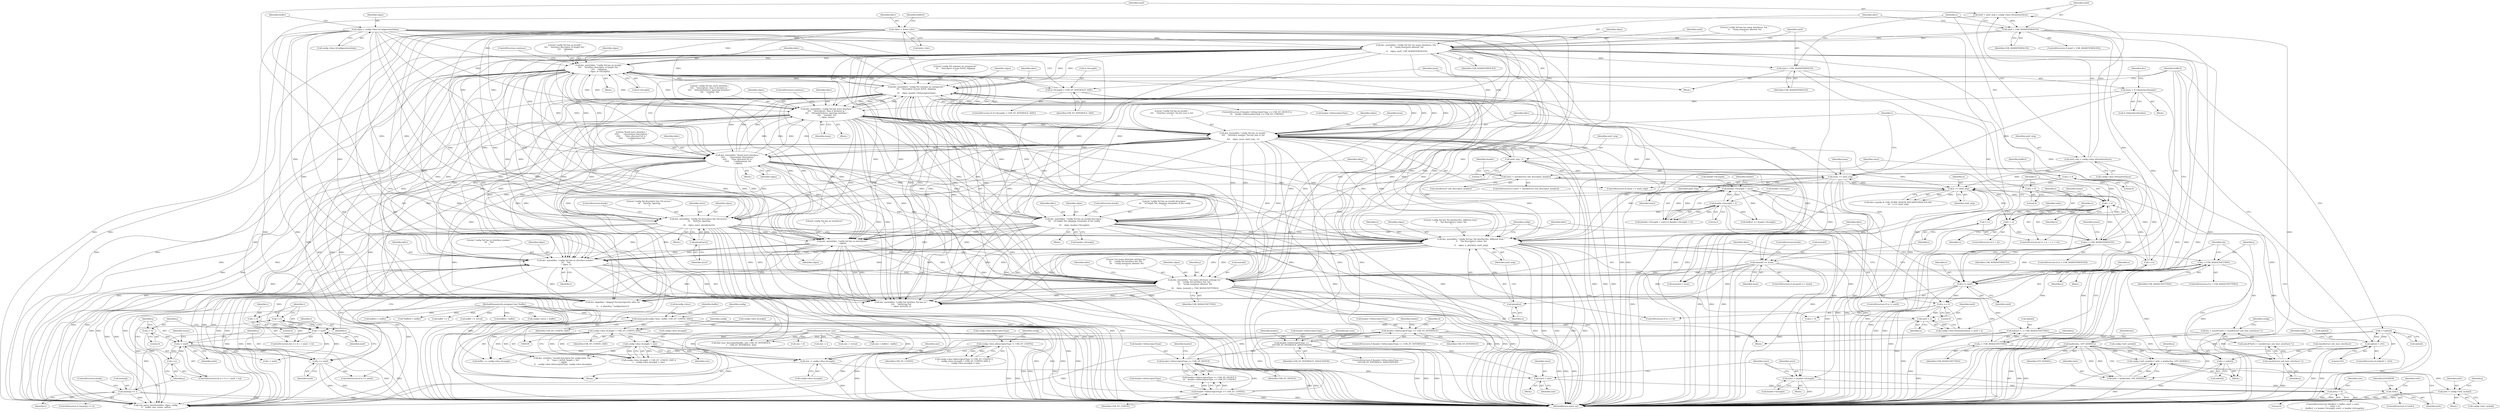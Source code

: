 digraph "0_linux_bd7a3fe770ebd8391d1c7d072ff88e9e76d063eb@API" {
"1000584" [label="(Call,len = sizeof(*intfc) + sizeof(struct usb_host_interface) * j)"];
"1000590" [label="(Call,sizeof(struct usb_host_interface) * j)"];
"1000564" [label="(Call,j > USB_MAXALTSETTING)"];
"1000558" [label="(Call,j = nalts[i])"];
"1000395" [label="(Call,++nalts[i])"];
"1000390" [label="(Call,nalts[i] < 255)"];
"1000577" [label="(Call,nalts[i] = j = USB_MAXALTSETTING)"];
"1000581" [label="(Call,j = USB_MAXALTSETTING)"];
"1000568" [label="(Call,dev_warn(ddev, \"too many alternate settings for \"\n\t\t\t    \"config %d interface %d: %d, \"\n\t\t\t    \"using maximum allowed: %d\n\",\n\t\t\t    cfgno, inums[i], j, USB_MAXALTSETTING))"];
"1000325" [label="(Call,dev_warn(ddev, \"config %d has an invalid \"\n\t\t\t\t    \"interface descriptor of length %d, \"\n\t\t\t\t    \"skipping\n\", cfgno, d->bLength))"];
"1000460" [label="(Call,dev_warn(ddev, \"config %d contains an unexpected \"\n\t\t\t    \"descriptor of type 0x%X, skipping\n\",\n\t\t\t    cfgno, header->bDescriptorType))"];
"1000349" [label="(Call,dev_warn(ddev, \"config %d has more interface \"\n\t\t\t\t    \"descriptors, than it declares in \"\n\t\t\t\t    \"bNumInterfaces, ignoring interface \"\n\t\t\t\t    \"number: %d\n\", cfgno, inum))"];
"1000359" [label="(Call,dev_warn(ddev, \"config %d has an invalid \"\n\t\t\t\t    \"interface number: %d but max is %d\n\",\n\t\t\t\t    cfgno, inum, nintf_orig - 1))"];
"1000229" [label="(Call,dev_warn(ddev, \"config %d has too many interfaces: %d, \"\n\t\t    \"using maximum allowed: %d\n\",\n\t\t    cfgno, nintf, USB_MAXINTERFACES))"];
"1000117" [label="(Call,*ddev = &dev->dev)"];
"1000194" [label="(Call,cfgno = config->desc.bConfigurationValue)"];
"1000225" [label="(Call,nintf > USB_MAXINTERFACES)"];
"1000215" [label="(Call,nintf = nintf_orig = config->desc.bNumInterfaces)"];
"1000217" [label="(Call,nintf_orig = config->desc.bNumInterfaces)"];
"1000430" [label="(Call,dev_warn(ddev, \"found more Interface \"\n \t\t\t\t\t       \"Association Descriptors \"\n \t\t\t\t\t       \"than allocated for in \"\n \t\t\t\t\t       \"configuration %d\n\", cfgno))"];
"1000356" [label="(Call,inum >= nintf_orig)"];
"1000333" [label="(Call,inum = d->bInterfaceNumber)"];
"1000364" [label="(Call,nintf_orig - 1)"];
"1000345" [label="(Call,n >= nintf_orig)"];
"1000238" [label="(Call,n = 0)"];
"1000401" [label="(Call,n < USB_MAXINTERFACES)"];
"1000385" [label="(Call,i < n)"];
"1000371" [label="(Call,i < n)"];
"1000368" [label="(Call,i = 0)"];
"1000374" [label="(Call,++i)"];
"1000415" [label="(Call,++n)"];
"1000450" [label="(Call,header->bDescriptorType == USB_DT_DEVICE)"];
"1000419" [label="(Call,header->bDescriptorType ==\n \t\t\t\tUSB_DT_INTERFACE_ASSOCIATION)"];
"1000305" [label="(Call,header->bDescriptorType == USB_DT_INTERFACE)"];
"1000455" [label="(Call,header->bDescriptorType == USB_DT_CONFIG)"];
"1000154" [label="(Call,config->desc.bDescriptorType != USB_DT_CONFIG)"];
"1000319" [label="(Call,d->bLength < USB_DT_INTERFACE_SIZE)"];
"1000499" [label="(Call,dev_warn(ddev, \"config %d has no interfaces?\n\", cfgno))"];
"1000296" [label="(Call,dev_warn(ddev, \"config %d has an invalid descriptor \"\n\t\t\t    \"of length %d, skipping remainder of the config\n\",\n\t\t\t    cfgno, header->bLength))"];
"1000285" [label="(Call,header->bLength > size2)"];
"1000290" [label="(Call,header->bLength < 2)"];
"1000265" [label="(Call,size2 < sizeof(struct usb_descriptor_header))"];
"1000249" [label="(Call,size2 > 0)"];
"1000258" [label="(Call,size2 -= header->bLength)"];
"1000246" [label="(Call,size2 = size)"];
"1000208" [label="(Call,size -= config->desc.bLength)"];
"1000169" [label="(Call,config->desc.bLength > size)"];
"1000162" [label="(Call,config->desc.bLength < USB_DT_CONFIG_SIZE)"];
"1000145" [label="(Call,memcpy(&config->desc, buffer, USB_DT_CONFIG_SIZE))"];
"1000113" [label="(MethodParameterIn,unsigned char *buffer)"];
"1000114" [label="(MethodParameterIn,int size)"];
"1000270" [label="(Call,dev_warn(ddev, \"config %d descriptor has %d excess \"\n\t\t\t    \"byte%s, ignoring\n\",\n\t\t\t    cfgno, size2, plural(size2)))"];
"1000275" [label="(Call,plural(size2))"];
"1000543" [label="(Call,dev_warn(ddev, \"config %d has no interface number \"\n\t\t\t    \"%d\n\", cfgno, i))"];
"1000486" [label="(Call,dev_warn(ddev, \"config %d has %d interface%s, different from \"\n\t\t    \"the descriptor's value: %d\n\",\n\t\t    cfgno, n, plural(n), nintf_orig))"];
"1000491" [label="(Call,plural(n))"];
"1000483" [label="(Call,n != nintf)"];
"1000235" [label="(Call,nintf = USB_MAXINTERFACES)"];
"1000516" [label="(Call,i < nintf)"];
"1000519" [label="(Call,++i)"];
"1000533" [label="(Call,inums[j] == i)"];
"1000513" [label="(Call,i = 0)"];
"1000540" [label="(Call,j >= nintf)"];
"1000526" [label="(Call,j < nintf)"];
"1000523" [label="(Call,j = 0)"];
"1000529" [label="(Call,++j)"];
"1000509" [label="(Call,nintf = n)"];
"1000496" [label="(Call,n == 0)"];
"1000378" [label="(Call,inums[i] == inum)"];
"1000602" [label="(Call,kzalloc(len, GFP_KERNEL))"];
"1000594" [label="(Call,config->intf_cache[i] = intfc = kzalloc(len, GFP_KERNEL))"];
"1000689" [label="(Call,intfc = config->intf_cache[i])"];
"1000600" [label="(Call,intfc = kzalloc(len, GFP_KERNEL))"];
"1000606" [label="(Call,!intfc)"];
"1000432" [label="(Literal,\"found more Interface \"\n \t\t\t\t\t       \"Association Descriptors \"\n \t\t\t\t\t       \"than allocated for in \"\n \t\t\t\t\t       \"configuration %d\n\")"];
"1000351" [label="(Literal,\"config %d has more interface \"\n\t\t\t\t    \"descriptors, than it declares in \"\n\t\t\t\t    \"bNumInterfaces, ignoring interface \"\n\t\t\t\t    \"number: %d\n\")"];
"1000227" [label="(Identifier,USB_MAXINTERFACES)"];
"1000610" [label="(Identifier,ENOMEM)"];
"1000419" [label="(Call,header->bDescriptorType ==\n \t\t\t\tUSB_DT_INTERFACE_ASSOCIATION)"];
"1000433" [label="(Identifier,cfgno)"];
"1000490" [label="(Identifier,n)"];
"1000605" [label="(ControlStructure,if (!intfc))"];
"1000649" [label="(Call,size -= i)"];
"1000365" [label="(Identifier,nintf_orig)"];
"1000269" [label="(Block,)"];
"1000160" [label="(Identifier,USB_DT_CONFIG)"];
"1000162" [label="(Call,config->desc.bLength < USB_DT_CONFIG_SIZE)"];
"1000577" [label="(Call,nalts[i] = j = USB_MAXALTSETTING)"];
"1000202" [label="(Identifier,buffer)"];
"1000491" [label="(Call,plural(n))"];
"1000324" [label="(Block,)"];
"1000387" [label="(Identifier,n)"];
"1000401" [label="(Call,n < USB_MAXINTERFACES)"];
"1000295" [label="(Block,)"];
"1000277" [label="(ControlStructure,break;)"];
"1000689" [label="(Call,intfc = config->intf_cache[i])"];
"1000327" [label="(Literal,\"config %d has an invalid \"\n\t\t\t\t    \"interface descriptor of length %d, \"\n\t\t\t\t    \"skipping\n\")"];
"1000400" [label="(ControlStructure,if (n < USB_MAXINTERFACES))"];
"1000165" [label="(Identifier,config)"];
"1000353" [label="(Identifier,inum)"];
"1000518" [label="(Identifier,nintf)"];
"1000550" [label="(Identifier,i)"];
"1000233" [label="(Identifier,nintf)"];
"1000606" [label="(Call,!intfc)"];
"1000254" [label="(Identifier,buffer2)"];
"1000564" [label="(Call,j > USB_MAXALTSETTING)"];
"1000532" [label="(ControlStructure,if (inums[j] == i))"];
"1000355" [label="(ControlStructure,if (inum >= nintf_orig))"];
"1000243" [label="(Call,buffer2 = buffer)"];
"1000448" [label="(ControlStructure,if (header->bDescriptorType == USB_DT_DEVICE ||\n\t\t\t    header->bDescriptorType == USB_DT_CONFIG))"];
"1000194" [label="(Call,cfgno = config->desc.bConfigurationValue)"];
"1000415" [label="(Call,++n)"];
"1000296" [label="(Call,dev_warn(ddev, \"config %d has an invalid descriptor \"\n\t\t\t    \"of length %d, skipping remainder of the config\n\",\n\t\t\t    cfgno, header->bLength))"];
"1000218" [label="(Identifier,nintf_orig)"];
"1000300" [label="(Call,header->bLength)"];
"1000356" [label="(Call,inum >= nintf_orig)"];
"1000210" [label="(Call,config->desc.bLength)"];
"1000157" [label="(Identifier,config)"];
"1000537" [label="(Identifier,i)"];
"1000541" [label="(Identifier,j)"];
"1000566" [label="(Identifier,USB_MAXALTSETTING)"];
"1000431" [label="(Identifier,ddev)"];
"1000242" [label="(Block,)"];
"1000272" [label="(Literal,\"config %d descriptor has %d excess \"\n\t\t\t    \"byte%s, ignoring\n\")"];
"1000528" [label="(Identifier,nintf)"];
"1000335" [label="(Call,d->bInterfaceNumber)"];
"1000461" [label="(Identifier,ddev)"];
"1000390" [label="(Call,nalts[i] < 255)"];
"1000377" [label="(ControlStructure,if (inums[i] == inum))"];
"1000499" [label="(Call,dev_warn(ddev, \"config %d has no interfaces?\n\", cfgno))"];
"1000297" [label="(Identifier,ddev)"];
"1000260" [label="(Call,header->bLength)"];
"1000523" [label="(Call,j = 0)"];
"1000590" [label="(Call,sizeof(struct usb_host_interface) * j)"];
"1000454" [label="(Identifier,USB_DT_DEVICE)"];
"1000267" [label="(Call,sizeof(struct usb_descriptor_header))"];
"1000636" [label="(Call,n > 0)"];
"1000328" [label="(Identifier,cfgno)"];
"1000352" [label="(Identifier,cfgno)"];
"1000486" [label="(Call,dev_warn(ddev, \"config %d has %d interface%s, different from \"\n\t\t    \"the descriptor's value: %d\n\",\n\t\t    cfgno, n, plural(n), nintf_orig))"];
"1000354" [label="(ControlStructure,continue;)"];
"1000517" [label="(Identifier,i)"];
"1000601" [label="(Identifier,intfc)"];
"1000326" [label="(Identifier,ddev)"];
"1000405" [label="(Call,inums[n] = inum)"];
"1000225" [label="(Call,nintf > USB_MAXINTERFACES)"];
"1000584" [label="(Call,len = sizeof(*intfc) + sizeof(struct usb_host_interface) * j)"];
"1000568" [label="(Call,dev_warn(ddev, \"too many alternate settings for \"\n\t\t\t    \"config %d interface %d: %d, \"\n\t\t\t    \"using maximum allowed: %d\n\",\n\t\t\t    cfgno, inums[i], j, USB_MAXALTSETTING))"];
"1000346" [label="(Identifier,n)"];
"1000314" [label="(Identifier,d)"];
"1000154" [label="(Call,config->desc.bDescriptorType != USB_DT_CONFIG)"];
"1000172" [label="(Identifier,config)"];
"1000545" [label="(Literal,\"config %d has no interface number \"\n\t\t\t    \"%d\n\")"];
"1000348" [label="(Block,)"];
"1000215" [label="(Call,nintf = nintf_orig = config->desc.bNumInterfaces)"];
"1000538" [label="(ControlStructure,break;)"];
"1000527" [label="(Identifier,j)"];
"1000244" [label="(Identifier,buffer2)"];
"1000427" [label="(Identifier,iad_num)"];
"1000117" [label="(Call,*ddev = &dev->dev)"];
"1000320" [label="(Call,d->bLength)"];
"1000251" [label="(Literal,0)"];
"1000168" [label="(Identifier,USB_DT_CONFIG_SIZE)"];
"1000382" [label="(Identifier,inum)"];
"1000217" [label="(Call,nintf_orig = config->desc.bNumInterfaces)"];
"1000274" [label="(Identifier,size2)"];
"1000600" [label="(Call,intfc = kzalloc(len, GFP_KERNEL))"];
"1000248" [label="(Identifier,size)"];
"1000361" [label="(Literal,\"config %d has an invalid \"\n\t\t\t\t    \"interface number: %d but max is %d\n\")"];
"1000234" [label="(Identifier,USB_MAXINTERFACES)"];
"1000372" [label="(Identifier,i)"];
"1000318" [label="(ControlStructure,if (d->bLength < USB_DT_INTERFACE_SIZE))"];
"1000124" [label="(Call,*buffer0 = buffer)"];
"1000452" [label="(Identifier,header)"];
"1000258" [label="(Call,size2 -= header->bLength)"];
"1000362" [label="(Identifier,cfgno)"];
"1000146" [label="(Call,&config->desc)"];
"1000273" [label="(Identifier,cfgno)"];
"1000375" [label="(Identifier,i)"];
"1000450" [label="(Call,header->bDescriptorType == USB_DT_DEVICE)"];
"1000516" [label="(Call,i < nintf)"];
"1000449" [label="(Call,header->bDescriptorType == USB_DT_DEVICE ||\n\t\t\t    header->bDescriptorType == USB_DT_CONFIG)"];
"1000323" [label="(Identifier,USB_DT_INTERFACE_SIZE)"];
"1000349" [label="(Call,dev_warn(ddev, \"config %d has more interface \"\n\t\t\t\t    \"descriptors, than it declares in \"\n\t\t\t\t    \"bNumInterfaces, ignoring interface \"\n\t\t\t\t    \"number: %d\n\", cfgno, inum))"];
"1000306" [label="(Call,header->bDescriptorType)"];
"1000525" [label="(Literal,0)"];
"1000224" [label="(ControlStructure,if (nintf > USB_MAXINTERFACES))"];
"1000688" [label="(Block,)"];
"1000691" [label="(Call,config->intf_cache[i])"];
"1000676" [label="(Call,size -= retval)"];
"1000241" [label="(ControlStructure,for ((buffer2 = buffer, size2 = size);\n\t      size2 > 0;\n\t     (buffer2 += header->bLength, size2 -= header->bLength)))"];
"1000543" [label="(Call,dev_warn(ddev, \"config %d has no interface number \"\n\t\t\t    \"%d\n\", cfgno, i))"];
"1000563" [label="(ControlStructure,if (j > USB_MAXALTSETTING))"];
"1000380" [label="(Identifier,inums)"];
"1000175" [label="(Identifier,size)"];
"1000513" [label="(Call,i = 0)"];
"1000342" [label="(Identifier,dev)"];
"1000552" [label="(Call,i < nintf)"];
"1000304" [label="(ControlStructure,if (header->bDescriptorType == USB_DT_INTERFACE))"];
"1000597" [label="(Identifier,config)"];
"1000292" [label="(Identifier,header)"];
"1000266" [label="(Identifier,size2)"];
"1000529" [label="(Call,++j)"];
"1000578" [label="(Call,nalts[i])"];
"1000270" [label="(Call,dev_warn(ddev, \"config %d descriptor has %d excess \"\n\t\t\t    \"byte%s, ignoring\n\",\n\t\t\t    cfgno, size2, plural(size2)))"];
"1000228" [label="(Block,)"];
"1000275" [label="(Call,plural(size2))"];
"1000544" [label="(Identifier,ddev)"];
"1000535" [label="(Identifier,inums)"];
"1000367" [label="(ControlStructure,for (i = 0; i < n; ++i))"];
"1000402" [label="(Identifier,n)"];
"1000464" [label="(Call,header->bDescriptorType)"];
"1000284" [label="(Call,(header->bLength > size2) || (header->bLength < 2))"];
"1000161" [label="(Call,config->desc.bLength < USB_DT_CONFIG_SIZE ||\n\t    config->desc.bLength > size)"];
"1000371" [label="(Call,i < n)"];
"1000360" [label="(Identifier,ddev)"];
"1000115" [label="(Block,)"];
"1000170" [label="(Call,config->desc.bLength)"];
"1000485" [label="(Identifier,nintf)"];
"1000646" [label="(Call,buffer += i)"];
"1000286" [label="(Call,header->bLength)"];
"1000526" [label="(Call,j < nintf)"];
"1000673" [label="(Call,buffer += retval)"];
"1000496" [label="(Call,n == 0)"];
"1000520" [label="(Identifier,i)"];
"1000359" [label="(Call,dev_warn(ddev, \"config %d has an invalid \"\n\t\t\t\t    \"interface number: %d but max is %d\n\",\n\t\t\t\t    cfgno, inum, nintf_orig - 1))"];
"1000546" [label="(Identifier,cfgno)"];
"1000581" [label="(Call,j = USB_MAXALTSETTING)"];
"1000522" [label="(ControlStructure,for (j = 0; j < nintf; ++j))"];
"1000384" [label="(ControlStructure,if (i < n))"];
"1000639" [label="(Call,dev_dbg(ddev, \"skipped %d descriptor%s after %s\n\",\n\t\t    n, plural(n), \"configuration\"))"];
"1000416" [label="(Identifier,n)"];
"1000498" [label="(Literal,0)"];
"1000511" [label="(Identifier,n)"];
"1000299" [label="(Identifier,cfgno)"];
"1000113" [label="(MethodParameterIn,unsigned char *buffer)"];
"1000357" [label="(Identifier,inum)"];
"1000259" [label="(Identifier,size2)"];
"1000385" [label="(Call,i < n)"];
"1000240" [label="(Literal,0)"];
"1000386" [label="(Identifier,i)"];
"1000169" [label="(Call,config->desc.bLength > size)"];
"1000236" [label="(Identifier,nintf)"];
"1000515" [label="(Literal,0)"];
"1000558" [label="(Call,j = nalts[i])"];
"1000235" [label="(Call,nintf = USB_MAXINTERFACES)"];
"1000196" [label="(Call,config->desc.bConfigurationValue)"];
"1000502" [label="(Identifier,cfgno)"];
"1000559" [label="(Identifier,j)"];
"1000290" [label="(Call,header->bLength < 2)"];
"1000334" [label="(Identifier,inum)"];
"1000423" [label="(Identifier,USB_DT_INTERFACE_ASSOCIATION)"];
"1000739" [label="(Call,dev_warn(ddev, \"config %d interface %d has no \"\n\t\t\t\t    \"altsetting %d\n\", cfgno, inums[i], j))"];
"1000309" [label="(Identifier,USB_DT_INTERFACE)"];
"1000489" [label="(Identifier,cfgno)"];
"1000488" [label="(Literal,\"config %d has %d interface%s, different from \"\n\t\t    \"the descriptor's value: %d\n\")"];
"1000347" [label="(Identifier,nintf_orig)"];
"1000150" [label="(Identifier,buffer)"];
"1000594" [label="(Call,config->intf_cache[i] = intfc = kzalloc(len, GFP_KERNEL))"];
"1000389" [label="(ControlStructure,if (nalts[i] < 255))"];
"1000265" [label="(Call,size2 < sizeof(struct usb_descriptor_header))"];
"1000252" [label="(Block,)"];
"1000421" [label="(Identifier,header)"];
"1000305" [label="(Call,header->bDescriptorType == USB_DT_INTERFACE)"];
"1000289" [label="(Identifier,size2)"];
"1000460" [label="(Call,dev_warn(ddev, \"config %d contains an unexpected \"\n\t\t\t    \"descriptor of type 0x%X, skipping\n\",\n\t\t\t    cfgno, header->bDescriptorType))"];
"1000151" [label="(Identifier,USB_DT_CONFIG_SIZE)"];
"1000339" [label="(Call,(dev->quirks & USB_QUIRK_HONOR_BNUMINTERFACES) &&\n\t\t\t    n >= nintf_orig)"];
"1000153" [label="(Call,config->desc.bDescriptorType != USB_DT_CONFIG ||\n\t    config->desc.bLength < USB_DT_CONFIG_SIZE ||\n\t    config->desc.bLength > size)"];
"1000430" [label="(Call,dev_warn(ddev, \"found more Interface \"\n \t\t\t\t\t       \"Association Descriptors \"\n \t\t\t\t\t       \"than allocated for in \"\n \t\t\t\t\t       \"configuration %d\n\", cfgno))"];
"1000482" [label="(ControlStructure,if (n != nintf))"];
"1000394" [label="(Literal,255)"];
"1000303" [label="(ControlStructure,break;)"];
"1000572" [label="(Call,inums[i])"];
"1000219" [label="(Call,config->desc.bNumInterfaces)"];
"1000514" [label="(Identifier,i)"];
"1000451" [label="(Call,header->bDescriptorType)"];
"1000690" [label="(Identifier,intfc)"];
"1000294" [label="(Literal,2)"];
"1000370" [label="(Literal,0)"];
"1000509" [label="(Call,nintf = n)"];
"1000383" [label="(ControlStructure,break;)"];
"1000229" [label="(Call,dev_warn(ddev, \"config %d has too many interfaces: %d, \"\n\t\t    \"using maximum allowed: %d\n\",\n\t\t    cfgno, nintf, USB_MAXINTERFACES))"];
"1000364" [label="(Call,nintf_orig - 1)"];
"1000373" [label="(Identifier,n)"];
"1000332" [label="(ControlStructure,continue;)"];
"1000542" [label="(Identifier,nintf)"];
"1000603" [label="(Identifier,len)"];
"1000177" [label="(Call,dev_err(ddev, \"invalid descriptor for config index %d: \"\n\t\t    \"type = 0x%X, length = %d\n\", cfgidx,\n\t\t    config->desc.bDescriptorType, config->desc.bLength))"];
"1000492" [label="(Identifier,n)"];
"1000195" [label="(Identifier,cfgno)"];
"1000231" [label="(Literal,\"config %d has too many interfaces: %d, \"\n\t\t    \"using maximum allowed: %d\n\")"];
"1000607" [label="(Identifier,intfc)"];
"1000510" [label="(Identifier,nintf)"];
"1000512" [label="(ControlStructure,for (i = 0; i < nintf; ++i))"];
"1000595" [label="(Call,config->intf_cache[i])"];
"1000557" [label="(Block,)"];
"1000579" [label="(Identifier,nalts)"];
"1000391" [label="(Call,nalts[i])"];
"1000533" [label="(Call,inums[j] == i)"];
"1000249" [label="(Call,size2 > 0)"];
"1000493" [label="(Identifier,nintf_orig)"];
"1000429" [label="(Block,)"];
"1000497" [label="(Identifier,n)"];
"1000363" [label="(Identifier,inum)"];
"1000583" [label="(Identifier,USB_MAXALTSETTING)"];
"1000457" [label="(Identifier,header)"];
"1000397" [label="(Identifier,nalts)"];
"1000586" [label="(Call,sizeof(*intfc) + sizeof(struct usb_host_interface) * j)"];
"1000469" [label="(Call,buffer2 - buffer)"];
"1000540" [label="(Call,j >= nintf)"];
"1000524" [label="(Identifier,j)"];
"1000279" [label="(Identifier,header)"];
"1000298" [label="(Literal,\"config %d has an invalid descriptor \"\n\t\t\t    \"of length %d, skipping remainder of the config\n\")"];
"1000368" [label="(Call,i = 0)"];
"1000593" [label="(Identifier,j)"];
"1000271" [label="(Identifier,ddev)"];
"1000226" [label="(Identifier,nintf)"];
"1000209" [label="(Identifier,size)"];
"1000237" [label="(Identifier,USB_MAXINTERFACES)"];
"1000455" [label="(Call,header->bDescriptorType == USB_DT_CONFIG)"];
"1000246" [label="(Call,size2 = size)"];
"1000145" [label="(Call,memcpy(&config->desc, buffer, USB_DT_CONFIG_SIZE))"];
"1000604" [label="(Identifier,GFP_KERNEL)"];
"1000459" [label="(Identifier,USB_DT_CONFIG)"];
"1000530" [label="(Identifier,j)"];
"1000369" [label="(Identifier,i)"];
"1000325" [label="(Call,dev_warn(ddev, \"config %d has an invalid \"\n\t\t\t\t    \"interface descriptor of length %d, \"\n\t\t\t\t    \"skipping\n\", cfgno, d->bLength))"];
"1000285" [label="(Call,header->bLength > size2)"];
"1000456" [label="(Call,header->bDescriptorType)"];
"1000539" [label="(ControlStructure,if (j >= nintf))"];
"1000403" [label="(Identifier,USB_MAXINTERFACES)"];
"1000570" [label="(Literal,\"too many alternate settings for \"\n\t\t\t    \"config %d interface %d: %d, \"\n\t\t\t    \"using maximum allowed: %d\n\")"];
"1000238" [label="(Call,n = 0)"];
"1000614" [label="(Identifier,intfc)"];
"1000404" [label="(Block,)"];
"1000250" [label="(Identifier,size2)"];
"1000591" [label="(Call,sizeof(struct usb_host_interface))"];
"1000201" [label="(Call,buffer += config->desc.bLength)"];
"1000467" [label="(Call,size = buffer2 - buffer)"];
"1000253" [label="(Call,buffer2 += header->bLength)"];
"1000616" [label="(Call,config->extra = buffer)"];
"1000291" [label="(Call,header->bLength)"];
"1000602" [label="(Call,kzalloc(len, GFP_KERNEL))"];
"1000500" [label="(Identifier,ddev)"];
"1000483" [label="(Call,n != nintf)"];
"1000462" [label="(Literal,\"config %d contains an unexpected \"\n\t\t\t    \"descriptor of type 0x%X, skipping\n\")"];
"1000659" [label="(Call,usb_parse_interface(ddev, cfgno, config,\n\t\t    buffer, size, inums, nalts))"];
"1000519" [label="(Call,++i)"];
"1000567" [label="(Block,)"];
"1000329" [label="(Call,d->bLength)"];
"1000208" [label="(Call,size -= config->desc.bLength)"];
"1000276" [label="(Identifier,size2)"];
"1000232" [label="(Identifier,cfgno)"];
"1000118" [label="(Identifier,ddev)"];
"1000396" [label="(Call,nalts[i])"];
"1000119" [label="(Call,&dev->dev)"];
"1000392" [label="(Identifier,nalts)"];
"1000576" [label="(Identifier,USB_MAXALTSETTING)"];
"1000374" [label="(Call,++i)"];
"1000506" [label="(Identifier,config)"];
"1000571" [label="(Identifier,cfgno)"];
"1000216" [label="(Identifier,nintf)"];
"1000125" [label="(Identifier,buffer0)"];
"1000698" [label="(Identifier,j)"];
"1000114" [label="(MethodParameterIn,int size)"];
"1000495" [label="(ControlStructure,if (n == 0))"];
"1000395" [label="(Call,++nalts[i])"];
"1000358" [label="(Identifier,nintf_orig)"];
"1000264" [label="(ControlStructure,if (size2 < sizeof(struct usb_descriptor_header)))"];
"1000163" [label="(Call,config->desc.bLength)"];
"1000418" [label="(ControlStructure,if (header->bDescriptorType ==\n \t\t\t\tUSB_DT_INTERFACE_ASSOCIATION))"];
"1000575" [label="(Identifier,j)"];
"1000463" [label="(Identifier,cfgno)"];
"1000310" [label="(Block,)"];
"1000407" [label="(Identifier,inums)"];
"1000565" [label="(Identifier,j)"];
"1000350" [label="(Identifier,ddev)"];
"1000560" [label="(Call,nalts[i])"];
"1000534" [label="(Call,inums[j])"];
"1000503" [label="(Call,config->desc.bNumInterfaces = nintf = n)"];
"1000378" [label="(Call,inums[i] == inum)"];
"1000484" [label="(Identifier,n)"];
"1000379" [label="(Call,inums[i])"];
"1000247" [label="(Identifier,size2)"];
"1000547" [label="(Identifier,i)"];
"1000468" [label="(Identifier,size)"];
"1000345" [label="(Call,n >= nintf_orig)"];
"1000623" [label="(Call,find_next_descriptor(buffer, size, USB_DT_INTERFACE,\n\t    USB_DT_INTERFACE, &n))"];
"1000319" [label="(Call,d->bLength < USB_DT_INTERFACE_SIZE)"];
"1000155" [label="(Call,config->desc.bDescriptorType)"];
"1000749" [label="(MethodReturn,static int)"];
"1000501" [label="(Literal,\"config %d has no interfaces?\n\")"];
"1000333" [label="(Call,inum = d->bInterfaceNumber)"];
"1000585" [label="(Identifier,len)"];
"1000230" [label="(Identifier,ddev)"];
"1000366" [label="(Literal,1)"];
"1000420" [label="(Call,header->bDescriptorType)"];
"1000239" [label="(Identifier,n)"];
"1000487" [label="(Identifier,ddev)"];
"1000653" [label="(Call,size > 0)"];
"1000582" [label="(Identifier,j)"];
"1000569" [label="(Identifier,ddev)"];
"1000584" -> "1000557"  [label="AST: "];
"1000584" -> "1000586"  [label="CFG: "];
"1000585" -> "1000584"  [label="AST: "];
"1000586" -> "1000584"  [label="AST: "];
"1000597" -> "1000584"  [label="CFG: "];
"1000584" -> "1000749"  [label="DDG: "];
"1000590" -> "1000584"  [label="DDG: "];
"1000584" -> "1000602"  [label="DDG: "];
"1000590" -> "1000586"  [label="AST: "];
"1000590" -> "1000593"  [label="CFG: "];
"1000591" -> "1000590"  [label="AST: "];
"1000593" -> "1000590"  [label="AST: "];
"1000586" -> "1000590"  [label="CFG: "];
"1000590" -> "1000749"  [label="DDG: "];
"1000590" -> "1000586"  [label="DDG: "];
"1000564" -> "1000590"  [label="DDG: "];
"1000581" -> "1000590"  [label="DDG: "];
"1000564" -> "1000563"  [label="AST: "];
"1000564" -> "1000566"  [label="CFG: "];
"1000565" -> "1000564"  [label="AST: "];
"1000566" -> "1000564"  [label="AST: "];
"1000569" -> "1000564"  [label="CFG: "];
"1000585" -> "1000564"  [label="CFG: "];
"1000564" -> "1000749"  [label="DDG: "];
"1000564" -> "1000749"  [label="DDG: "];
"1000558" -> "1000564"  [label="DDG: "];
"1000568" -> "1000564"  [label="DDG: "];
"1000564" -> "1000568"  [label="DDG: "];
"1000564" -> "1000568"  [label="DDG: "];
"1000558" -> "1000557"  [label="AST: "];
"1000558" -> "1000560"  [label="CFG: "];
"1000559" -> "1000558"  [label="AST: "];
"1000560" -> "1000558"  [label="AST: "];
"1000565" -> "1000558"  [label="CFG: "];
"1000558" -> "1000749"  [label="DDG: "];
"1000395" -> "1000558"  [label="DDG: "];
"1000577" -> "1000558"  [label="DDG: "];
"1000390" -> "1000558"  [label="DDG: "];
"1000395" -> "1000389"  [label="AST: "];
"1000395" -> "1000396"  [label="CFG: "];
"1000396" -> "1000395"  [label="AST: "];
"1000254" -> "1000395"  [label="CFG: "];
"1000395" -> "1000749"  [label="DDG: "];
"1000395" -> "1000390"  [label="DDG: "];
"1000390" -> "1000395"  [label="DDG: "];
"1000395" -> "1000659"  [label="DDG: "];
"1000390" -> "1000389"  [label="AST: "];
"1000390" -> "1000394"  [label="CFG: "];
"1000391" -> "1000390"  [label="AST: "];
"1000394" -> "1000390"  [label="AST: "];
"1000397" -> "1000390"  [label="CFG: "];
"1000254" -> "1000390"  [label="CFG: "];
"1000390" -> "1000749"  [label="DDG: "];
"1000390" -> "1000749"  [label="DDG: "];
"1000390" -> "1000659"  [label="DDG: "];
"1000577" -> "1000567"  [label="AST: "];
"1000577" -> "1000581"  [label="CFG: "];
"1000578" -> "1000577"  [label="AST: "];
"1000581" -> "1000577"  [label="AST: "];
"1000585" -> "1000577"  [label="CFG: "];
"1000577" -> "1000749"  [label="DDG: "];
"1000581" -> "1000577"  [label="DDG: "];
"1000568" -> "1000577"  [label="DDG: "];
"1000577" -> "1000659"  [label="DDG: "];
"1000581" -> "1000583"  [label="CFG: "];
"1000582" -> "1000581"  [label="AST: "];
"1000583" -> "1000581"  [label="AST: "];
"1000581" -> "1000749"  [label="DDG: "];
"1000568" -> "1000581"  [label="DDG: "];
"1000568" -> "1000567"  [label="AST: "];
"1000568" -> "1000576"  [label="CFG: "];
"1000569" -> "1000568"  [label="AST: "];
"1000570" -> "1000568"  [label="AST: "];
"1000571" -> "1000568"  [label="AST: "];
"1000572" -> "1000568"  [label="AST: "];
"1000575" -> "1000568"  [label="AST: "];
"1000576" -> "1000568"  [label="AST: "];
"1000579" -> "1000568"  [label="CFG: "];
"1000568" -> "1000749"  [label="DDG: "];
"1000568" -> "1000749"  [label="DDG: "];
"1000568" -> "1000749"  [label="DDG: "];
"1000568" -> "1000749"  [label="DDG: "];
"1000325" -> "1000568"  [label="DDG: "];
"1000325" -> "1000568"  [label="DDG: "];
"1000460" -> "1000568"  [label="DDG: "];
"1000460" -> "1000568"  [label="DDG: "];
"1000499" -> "1000568"  [label="DDG: "];
"1000499" -> "1000568"  [label="DDG: "];
"1000349" -> "1000568"  [label="DDG: "];
"1000349" -> "1000568"  [label="DDG: "];
"1000296" -> "1000568"  [label="DDG: "];
"1000296" -> "1000568"  [label="DDG: "];
"1000359" -> "1000568"  [label="DDG: "];
"1000359" -> "1000568"  [label="DDG: "];
"1000229" -> "1000568"  [label="DDG: "];
"1000229" -> "1000568"  [label="DDG: "];
"1000543" -> "1000568"  [label="DDG: "];
"1000543" -> "1000568"  [label="DDG: "];
"1000117" -> "1000568"  [label="DDG: "];
"1000430" -> "1000568"  [label="DDG: "];
"1000430" -> "1000568"  [label="DDG: "];
"1000486" -> "1000568"  [label="DDG: "];
"1000486" -> "1000568"  [label="DDG: "];
"1000270" -> "1000568"  [label="DDG: "];
"1000270" -> "1000568"  [label="DDG: "];
"1000194" -> "1000568"  [label="DDG: "];
"1000378" -> "1000568"  [label="DDG: "];
"1000568" -> "1000639"  [label="DDG: "];
"1000568" -> "1000659"  [label="DDG: "];
"1000568" -> "1000659"  [label="DDG: "];
"1000568" -> "1000659"  [label="DDG: "];
"1000568" -> "1000739"  [label="DDG: "];
"1000568" -> "1000739"  [label="DDG: "];
"1000568" -> "1000739"  [label="DDG: "];
"1000325" -> "1000324"  [label="AST: "];
"1000325" -> "1000329"  [label="CFG: "];
"1000326" -> "1000325"  [label="AST: "];
"1000327" -> "1000325"  [label="AST: "];
"1000328" -> "1000325"  [label="AST: "];
"1000329" -> "1000325"  [label="AST: "];
"1000332" -> "1000325"  [label="CFG: "];
"1000325" -> "1000749"  [label="DDG: "];
"1000325" -> "1000749"  [label="DDG: "];
"1000325" -> "1000749"  [label="DDG: "];
"1000325" -> "1000749"  [label="DDG: "];
"1000325" -> "1000270"  [label="DDG: "];
"1000325" -> "1000270"  [label="DDG: "];
"1000325" -> "1000296"  [label="DDG: "];
"1000325" -> "1000296"  [label="DDG: "];
"1000325" -> "1000319"  [label="DDG: "];
"1000460" -> "1000325"  [label="DDG: "];
"1000460" -> "1000325"  [label="DDG: "];
"1000349" -> "1000325"  [label="DDG: "];
"1000349" -> "1000325"  [label="DDG: "];
"1000359" -> "1000325"  [label="DDG: "];
"1000359" -> "1000325"  [label="DDG: "];
"1000229" -> "1000325"  [label="DDG: "];
"1000229" -> "1000325"  [label="DDG: "];
"1000117" -> "1000325"  [label="DDG: "];
"1000430" -> "1000325"  [label="DDG: "];
"1000430" -> "1000325"  [label="DDG: "];
"1000194" -> "1000325"  [label="DDG: "];
"1000319" -> "1000325"  [label="DDG: "];
"1000325" -> "1000349"  [label="DDG: "];
"1000325" -> "1000349"  [label="DDG: "];
"1000325" -> "1000359"  [label="DDG: "];
"1000325" -> "1000359"  [label="DDG: "];
"1000325" -> "1000430"  [label="DDG: "];
"1000325" -> "1000430"  [label="DDG: "];
"1000325" -> "1000460"  [label="DDG: "];
"1000325" -> "1000460"  [label="DDG: "];
"1000325" -> "1000486"  [label="DDG: "];
"1000325" -> "1000486"  [label="DDG: "];
"1000325" -> "1000499"  [label="DDG: "];
"1000325" -> "1000499"  [label="DDG: "];
"1000325" -> "1000543"  [label="DDG: "];
"1000325" -> "1000543"  [label="DDG: "];
"1000325" -> "1000639"  [label="DDG: "];
"1000325" -> "1000659"  [label="DDG: "];
"1000325" -> "1000659"  [label="DDG: "];
"1000325" -> "1000739"  [label="DDG: "];
"1000325" -> "1000739"  [label="DDG: "];
"1000460" -> "1000448"  [label="AST: "];
"1000460" -> "1000464"  [label="CFG: "];
"1000461" -> "1000460"  [label="AST: "];
"1000462" -> "1000460"  [label="AST: "];
"1000463" -> "1000460"  [label="AST: "];
"1000464" -> "1000460"  [label="AST: "];
"1000254" -> "1000460"  [label="CFG: "];
"1000460" -> "1000749"  [label="DDG: "];
"1000460" -> "1000749"  [label="DDG: "];
"1000460" -> "1000749"  [label="DDG: "];
"1000460" -> "1000749"  [label="DDG: "];
"1000460" -> "1000270"  [label="DDG: "];
"1000460" -> "1000270"  [label="DDG: "];
"1000460" -> "1000296"  [label="DDG: "];
"1000460" -> "1000296"  [label="DDG: "];
"1000460" -> "1000305"  [label="DDG: "];
"1000460" -> "1000349"  [label="DDG: "];
"1000460" -> "1000349"  [label="DDG: "];
"1000460" -> "1000359"  [label="DDG: "];
"1000460" -> "1000359"  [label="DDG: "];
"1000460" -> "1000430"  [label="DDG: "];
"1000460" -> "1000430"  [label="DDG: "];
"1000349" -> "1000460"  [label="DDG: "];
"1000349" -> "1000460"  [label="DDG: "];
"1000359" -> "1000460"  [label="DDG: "];
"1000359" -> "1000460"  [label="DDG: "];
"1000229" -> "1000460"  [label="DDG: "];
"1000229" -> "1000460"  [label="DDG: "];
"1000117" -> "1000460"  [label="DDG: "];
"1000430" -> "1000460"  [label="DDG: "];
"1000430" -> "1000460"  [label="DDG: "];
"1000194" -> "1000460"  [label="DDG: "];
"1000450" -> "1000460"  [label="DDG: "];
"1000455" -> "1000460"  [label="DDG: "];
"1000460" -> "1000486"  [label="DDG: "];
"1000460" -> "1000486"  [label="DDG: "];
"1000460" -> "1000499"  [label="DDG: "];
"1000460" -> "1000499"  [label="DDG: "];
"1000460" -> "1000543"  [label="DDG: "];
"1000460" -> "1000543"  [label="DDG: "];
"1000460" -> "1000639"  [label="DDG: "];
"1000460" -> "1000659"  [label="DDG: "];
"1000460" -> "1000659"  [label="DDG: "];
"1000460" -> "1000739"  [label="DDG: "];
"1000460" -> "1000739"  [label="DDG: "];
"1000349" -> "1000348"  [label="AST: "];
"1000349" -> "1000353"  [label="CFG: "];
"1000350" -> "1000349"  [label="AST: "];
"1000351" -> "1000349"  [label="AST: "];
"1000352" -> "1000349"  [label="AST: "];
"1000353" -> "1000349"  [label="AST: "];
"1000354" -> "1000349"  [label="CFG: "];
"1000349" -> "1000749"  [label="DDG: "];
"1000349" -> "1000749"  [label="DDG: "];
"1000349" -> "1000749"  [label="DDG: "];
"1000349" -> "1000749"  [label="DDG: "];
"1000349" -> "1000270"  [label="DDG: "];
"1000349" -> "1000270"  [label="DDG: "];
"1000349" -> "1000296"  [label="DDG: "];
"1000349" -> "1000296"  [label="DDG: "];
"1000359" -> "1000349"  [label="DDG: "];
"1000359" -> "1000349"  [label="DDG: "];
"1000229" -> "1000349"  [label="DDG: "];
"1000229" -> "1000349"  [label="DDG: "];
"1000117" -> "1000349"  [label="DDG: "];
"1000430" -> "1000349"  [label="DDG: "];
"1000430" -> "1000349"  [label="DDG: "];
"1000194" -> "1000349"  [label="DDG: "];
"1000333" -> "1000349"  [label="DDG: "];
"1000349" -> "1000359"  [label="DDG: "];
"1000349" -> "1000359"  [label="DDG: "];
"1000349" -> "1000430"  [label="DDG: "];
"1000349" -> "1000430"  [label="DDG: "];
"1000349" -> "1000486"  [label="DDG: "];
"1000349" -> "1000486"  [label="DDG: "];
"1000349" -> "1000499"  [label="DDG: "];
"1000349" -> "1000499"  [label="DDG: "];
"1000349" -> "1000543"  [label="DDG: "];
"1000349" -> "1000543"  [label="DDG: "];
"1000349" -> "1000639"  [label="DDG: "];
"1000349" -> "1000659"  [label="DDG: "];
"1000349" -> "1000659"  [label="DDG: "];
"1000349" -> "1000739"  [label="DDG: "];
"1000349" -> "1000739"  [label="DDG: "];
"1000359" -> "1000355"  [label="AST: "];
"1000359" -> "1000364"  [label="CFG: "];
"1000360" -> "1000359"  [label="AST: "];
"1000361" -> "1000359"  [label="AST: "];
"1000362" -> "1000359"  [label="AST: "];
"1000363" -> "1000359"  [label="AST: "];
"1000364" -> "1000359"  [label="AST: "];
"1000369" -> "1000359"  [label="CFG: "];
"1000359" -> "1000749"  [label="DDG: "];
"1000359" -> "1000749"  [label="DDG: "];
"1000359" -> "1000749"  [label="DDG: "];
"1000359" -> "1000749"  [label="DDG: "];
"1000359" -> "1000749"  [label="DDG: "];
"1000359" -> "1000270"  [label="DDG: "];
"1000359" -> "1000270"  [label="DDG: "];
"1000359" -> "1000296"  [label="DDG: "];
"1000359" -> "1000296"  [label="DDG: "];
"1000229" -> "1000359"  [label="DDG: "];
"1000229" -> "1000359"  [label="DDG: "];
"1000117" -> "1000359"  [label="DDG: "];
"1000430" -> "1000359"  [label="DDG: "];
"1000430" -> "1000359"  [label="DDG: "];
"1000194" -> "1000359"  [label="DDG: "];
"1000356" -> "1000359"  [label="DDG: "];
"1000364" -> "1000359"  [label="DDG: "];
"1000364" -> "1000359"  [label="DDG: "];
"1000359" -> "1000378"  [label="DDG: "];
"1000359" -> "1000405"  [label="DDG: "];
"1000359" -> "1000430"  [label="DDG: "];
"1000359" -> "1000430"  [label="DDG: "];
"1000359" -> "1000486"  [label="DDG: "];
"1000359" -> "1000486"  [label="DDG: "];
"1000359" -> "1000499"  [label="DDG: "];
"1000359" -> "1000499"  [label="DDG: "];
"1000359" -> "1000543"  [label="DDG: "];
"1000359" -> "1000543"  [label="DDG: "];
"1000359" -> "1000639"  [label="DDG: "];
"1000359" -> "1000659"  [label="DDG: "];
"1000359" -> "1000659"  [label="DDG: "];
"1000359" -> "1000739"  [label="DDG: "];
"1000359" -> "1000739"  [label="DDG: "];
"1000229" -> "1000228"  [label="AST: "];
"1000229" -> "1000234"  [label="CFG: "];
"1000230" -> "1000229"  [label="AST: "];
"1000231" -> "1000229"  [label="AST: "];
"1000232" -> "1000229"  [label="AST: "];
"1000233" -> "1000229"  [label="AST: "];
"1000234" -> "1000229"  [label="AST: "];
"1000236" -> "1000229"  [label="CFG: "];
"1000229" -> "1000749"  [label="DDG: "];
"1000229" -> "1000749"  [label="DDG: "];
"1000229" -> "1000749"  [label="DDG: "];
"1000117" -> "1000229"  [label="DDG: "];
"1000194" -> "1000229"  [label="DDG: "];
"1000225" -> "1000229"  [label="DDG: "];
"1000225" -> "1000229"  [label="DDG: "];
"1000229" -> "1000235"  [label="DDG: "];
"1000229" -> "1000270"  [label="DDG: "];
"1000229" -> "1000270"  [label="DDG: "];
"1000229" -> "1000296"  [label="DDG: "];
"1000229" -> "1000296"  [label="DDG: "];
"1000229" -> "1000401"  [label="DDG: "];
"1000229" -> "1000430"  [label="DDG: "];
"1000229" -> "1000430"  [label="DDG: "];
"1000229" -> "1000486"  [label="DDG: "];
"1000229" -> "1000486"  [label="DDG: "];
"1000229" -> "1000499"  [label="DDG: "];
"1000229" -> "1000499"  [label="DDG: "];
"1000229" -> "1000543"  [label="DDG: "];
"1000229" -> "1000543"  [label="DDG: "];
"1000229" -> "1000639"  [label="DDG: "];
"1000229" -> "1000659"  [label="DDG: "];
"1000229" -> "1000659"  [label="DDG: "];
"1000229" -> "1000739"  [label="DDG: "];
"1000229" -> "1000739"  [label="DDG: "];
"1000117" -> "1000115"  [label="AST: "];
"1000117" -> "1000119"  [label="CFG: "];
"1000118" -> "1000117"  [label="AST: "];
"1000119" -> "1000117"  [label="AST: "];
"1000125" -> "1000117"  [label="CFG: "];
"1000117" -> "1000749"  [label="DDG: "];
"1000117" -> "1000749"  [label="DDG: "];
"1000117" -> "1000177"  [label="DDG: "];
"1000117" -> "1000270"  [label="DDG: "];
"1000117" -> "1000296"  [label="DDG: "];
"1000117" -> "1000430"  [label="DDG: "];
"1000117" -> "1000486"  [label="DDG: "];
"1000117" -> "1000499"  [label="DDG: "];
"1000117" -> "1000543"  [label="DDG: "];
"1000117" -> "1000639"  [label="DDG: "];
"1000117" -> "1000659"  [label="DDG: "];
"1000117" -> "1000739"  [label="DDG: "];
"1000194" -> "1000115"  [label="AST: "];
"1000194" -> "1000196"  [label="CFG: "];
"1000195" -> "1000194"  [label="AST: "];
"1000196" -> "1000194"  [label="AST: "];
"1000202" -> "1000194"  [label="CFG: "];
"1000194" -> "1000749"  [label="DDG: "];
"1000194" -> "1000749"  [label="DDG: "];
"1000194" -> "1000270"  [label="DDG: "];
"1000194" -> "1000296"  [label="DDG: "];
"1000194" -> "1000430"  [label="DDG: "];
"1000194" -> "1000486"  [label="DDG: "];
"1000194" -> "1000499"  [label="DDG: "];
"1000194" -> "1000543"  [label="DDG: "];
"1000194" -> "1000659"  [label="DDG: "];
"1000194" -> "1000739"  [label="DDG: "];
"1000225" -> "1000224"  [label="AST: "];
"1000225" -> "1000227"  [label="CFG: "];
"1000226" -> "1000225"  [label="AST: "];
"1000227" -> "1000225"  [label="AST: "];
"1000230" -> "1000225"  [label="CFG: "];
"1000239" -> "1000225"  [label="CFG: "];
"1000225" -> "1000749"  [label="DDG: "];
"1000225" -> "1000749"  [label="DDG: "];
"1000215" -> "1000225"  [label="DDG: "];
"1000225" -> "1000401"  [label="DDG: "];
"1000225" -> "1000483"  [label="DDG: "];
"1000215" -> "1000115"  [label="AST: "];
"1000215" -> "1000217"  [label="CFG: "];
"1000216" -> "1000215"  [label="AST: "];
"1000217" -> "1000215"  [label="AST: "];
"1000226" -> "1000215"  [label="CFG: "];
"1000217" -> "1000215"  [label="DDG: "];
"1000217" -> "1000219"  [label="CFG: "];
"1000218" -> "1000217"  [label="AST: "];
"1000219" -> "1000217"  [label="AST: "];
"1000217" -> "1000749"  [label="DDG: "];
"1000217" -> "1000345"  [label="DDG: "];
"1000217" -> "1000356"  [label="DDG: "];
"1000217" -> "1000486"  [label="DDG: "];
"1000430" -> "1000429"  [label="AST: "];
"1000430" -> "1000433"  [label="CFG: "];
"1000431" -> "1000430"  [label="AST: "];
"1000432" -> "1000430"  [label="AST: "];
"1000433" -> "1000430"  [label="AST: "];
"1000254" -> "1000430"  [label="CFG: "];
"1000430" -> "1000749"  [label="DDG: "];
"1000430" -> "1000749"  [label="DDG: "];
"1000430" -> "1000749"  [label="DDG: "];
"1000430" -> "1000270"  [label="DDG: "];
"1000430" -> "1000270"  [label="DDG: "];
"1000430" -> "1000296"  [label="DDG: "];
"1000430" -> "1000296"  [label="DDG: "];
"1000430" -> "1000486"  [label="DDG: "];
"1000430" -> "1000486"  [label="DDG: "];
"1000430" -> "1000499"  [label="DDG: "];
"1000430" -> "1000499"  [label="DDG: "];
"1000430" -> "1000543"  [label="DDG: "];
"1000430" -> "1000543"  [label="DDG: "];
"1000430" -> "1000639"  [label="DDG: "];
"1000430" -> "1000659"  [label="DDG: "];
"1000430" -> "1000659"  [label="DDG: "];
"1000430" -> "1000739"  [label="DDG: "];
"1000430" -> "1000739"  [label="DDG: "];
"1000356" -> "1000355"  [label="AST: "];
"1000356" -> "1000358"  [label="CFG: "];
"1000357" -> "1000356"  [label="AST: "];
"1000358" -> "1000356"  [label="AST: "];
"1000360" -> "1000356"  [label="CFG: "];
"1000369" -> "1000356"  [label="CFG: "];
"1000356" -> "1000749"  [label="DDG: "];
"1000356" -> "1000749"  [label="DDG: "];
"1000356" -> "1000749"  [label="DDG: "];
"1000356" -> "1000345"  [label="DDG: "];
"1000333" -> "1000356"  [label="DDG: "];
"1000364" -> "1000356"  [label="DDG: "];
"1000345" -> "1000356"  [label="DDG: "];
"1000356" -> "1000364"  [label="DDG: "];
"1000356" -> "1000378"  [label="DDG: "];
"1000356" -> "1000405"  [label="DDG: "];
"1000356" -> "1000486"  [label="DDG: "];
"1000333" -> "1000310"  [label="AST: "];
"1000333" -> "1000335"  [label="CFG: "];
"1000334" -> "1000333"  [label="AST: "];
"1000335" -> "1000333"  [label="AST: "];
"1000342" -> "1000333"  [label="CFG: "];
"1000333" -> "1000749"  [label="DDG: "];
"1000364" -> "1000366"  [label="CFG: "];
"1000365" -> "1000364"  [label="AST: "];
"1000366" -> "1000364"  [label="AST: "];
"1000364" -> "1000749"  [label="DDG: "];
"1000364" -> "1000345"  [label="DDG: "];
"1000364" -> "1000486"  [label="DDG: "];
"1000345" -> "1000339"  [label="AST: "];
"1000345" -> "1000347"  [label="CFG: "];
"1000346" -> "1000345"  [label="AST: "];
"1000347" -> "1000345"  [label="AST: "];
"1000339" -> "1000345"  [label="CFG: "];
"1000345" -> "1000749"  [label="DDG: "];
"1000345" -> "1000339"  [label="DDG: "];
"1000345" -> "1000339"  [label="DDG: "];
"1000238" -> "1000345"  [label="DDG: "];
"1000401" -> "1000345"  [label="DDG: "];
"1000385" -> "1000345"  [label="DDG: "];
"1000415" -> "1000345"  [label="DDG: "];
"1000345" -> "1000371"  [label="DDG: "];
"1000345" -> "1000483"  [label="DDG: "];
"1000345" -> "1000486"  [label="DDG: "];
"1000238" -> "1000115"  [label="AST: "];
"1000238" -> "1000240"  [label="CFG: "];
"1000239" -> "1000238"  [label="AST: "];
"1000240" -> "1000238"  [label="AST: "];
"1000244" -> "1000238"  [label="CFG: "];
"1000238" -> "1000371"  [label="DDG: "];
"1000238" -> "1000483"  [label="DDG: "];
"1000401" -> "1000400"  [label="AST: "];
"1000401" -> "1000403"  [label="CFG: "];
"1000402" -> "1000401"  [label="AST: "];
"1000403" -> "1000401"  [label="AST: "];
"1000407" -> "1000401"  [label="CFG: "];
"1000254" -> "1000401"  [label="CFG: "];
"1000401" -> "1000749"  [label="DDG: "];
"1000401" -> "1000749"  [label="DDG: "];
"1000401" -> "1000371"  [label="DDG: "];
"1000385" -> "1000401"  [label="DDG: "];
"1000401" -> "1000415"  [label="DDG: "];
"1000401" -> "1000483"  [label="DDG: "];
"1000385" -> "1000384"  [label="AST: "];
"1000385" -> "1000387"  [label="CFG: "];
"1000386" -> "1000385"  [label="AST: "];
"1000387" -> "1000385"  [label="AST: "];
"1000392" -> "1000385"  [label="CFG: "];
"1000402" -> "1000385"  [label="CFG: "];
"1000385" -> "1000749"  [label="DDG: "];
"1000385" -> "1000371"  [label="DDG: "];
"1000371" -> "1000385"  [label="DDG: "];
"1000371" -> "1000385"  [label="DDG: "];
"1000385" -> "1000483"  [label="DDG: "];
"1000371" -> "1000367"  [label="AST: "];
"1000371" -> "1000373"  [label="CFG: "];
"1000372" -> "1000371"  [label="AST: "];
"1000373" -> "1000371"  [label="AST: "];
"1000380" -> "1000371"  [label="CFG: "];
"1000386" -> "1000371"  [label="CFG: "];
"1000371" -> "1000749"  [label="DDG: "];
"1000368" -> "1000371"  [label="DDG: "];
"1000374" -> "1000371"  [label="DDG: "];
"1000415" -> "1000371"  [label="DDG: "];
"1000371" -> "1000374"  [label="DDG: "];
"1000371" -> "1000483"  [label="DDG: "];
"1000368" -> "1000367"  [label="AST: "];
"1000368" -> "1000370"  [label="CFG: "];
"1000369" -> "1000368"  [label="AST: "];
"1000370" -> "1000368"  [label="AST: "];
"1000372" -> "1000368"  [label="CFG: "];
"1000374" -> "1000367"  [label="AST: "];
"1000374" -> "1000375"  [label="CFG: "];
"1000375" -> "1000374"  [label="AST: "];
"1000372" -> "1000374"  [label="CFG: "];
"1000415" -> "1000404"  [label="AST: "];
"1000415" -> "1000416"  [label="CFG: "];
"1000416" -> "1000415"  [label="AST: "];
"1000254" -> "1000415"  [label="CFG: "];
"1000415" -> "1000483"  [label="DDG: "];
"1000450" -> "1000449"  [label="AST: "];
"1000450" -> "1000454"  [label="CFG: "];
"1000451" -> "1000450"  [label="AST: "];
"1000454" -> "1000450"  [label="AST: "];
"1000457" -> "1000450"  [label="CFG: "];
"1000449" -> "1000450"  [label="CFG: "];
"1000450" -> "1000749"  [label="DDG: "];
"1000450" -> "1000749"  [label="DDG: "];
"1000450" -> "1000305"  [label="DDG: "];
"1000450" -> "1000449"  [label="DDG: "];
"1000450" -> "1000449"  [label="DDG: "];
"1000419" -> "1000450"  [label="DDG: "];
"1000450" -> "1000455"  [label="DDG: "];
"1000419" -> "1000418"  [label="AST: "];
"1000419" -> "1000423"  [label="CFG: "];
"1000420" -> "1000419"  [label="AST: "];
"1000423" -> "1000419"  [label="AST: "];
"1000427" -> "1000419"  [label="CFG: "];
"1000452" -> "1000419"  [label="CFG: "];
"1000419" -> "1000749"  [label="DDG: "];
"1000419" -> "1000749"  [label="DDG: "];
"1000419" -> "1000749"  [label="DDG: "];
"1000419" -> "1000305"  [label="DDG: "];
"1000305" -> "1000419"  [label="DDG: "];
"1000305" -> "1000304"  [label="AST: "];
"1000305" -> "1000309"  [label="CFG: "];
"1000306" -> "1000305"  [label="AST: "];
"1000309" -> "1000305"  [label="AST: "];
"1000314" -> "1000305"  [label="CFG: "];
"1000421" -> "1000305"  [label="CFG: "];
"1000305" -> "1000749"  [label="DDG: "];
"1000305" -> "1000749"  [label="DDG: "];
"1000305" -> "1000749"  [label="DDG: "];
"1000455" -> "1000305"  [label="DDG: "];
"1000305" -> "1000623"  [label="DDG: "];
"1000455" -> "1000449"  [label="AST: "];
"1000455" -> "1000459"  [label="CFG: "];
"1000456" -> "1000455"  [label="AST: "];
"1000459" -> "1000455"  [label="AST: "];
"1000449" -> "1000455"  [label="CFG: "];
"1000455" -> "1000749"  [label="DDG: "];
"1000455" -> "1000749"  [label="DDG: "];
"1000455" -> "1000449"  [label="DDG: "];
"1000455" -> "1000449"  [label="DDG: "];
"1000154" -> "1000455"  [label="DDG: "];
"1000154" -> "1000153"  [label="AST: "];
"1000154" -> "1000160"  [label="CFG: "];
"1000155" -> "1000154"  [label="AST: "];
"1000160" -> "1000154"  [label="AST: "];
"1000165" -> "1000154"  [label="CFG: "];
"1000153" -> "1000154"  [label="CFG: "];
"1000154" -> "1000749"  [label="DDG: "];
"1000154" -> "1000749"  [label="DDG: "];
"1000154" -> "1000153"  [label="DDG: "];
"1000154" -> "1000153"  [label="DDG: "];
"1000154" -> "1000177"  [label="DDG: "];
"1000319" -> "1000318"  [label="AST: "];
"1000319" -> "1000323"  [label="CFG: "];
"1000320" -> "1000319"  [label="AST: "];
"1000323" -> "1000319"  [label="AST: "];
"1000326" -> "1000319"  [label="CFG: "];
"1000334" -> "1000319"  [label="CFG: "];
"1000319" -> "1000749"  [label="DDG: "];
"1000319" -> "1000749"  [label="DDG: "];
"1000319" -> "1000749"  [label="DDG: "];
"1000499" -> "1000495"  [label="AST: "];
"1000499" -> "1000502"  [label="CFG: "];
"1000500" -> "1000499"  [label="AST: "];
"1000501" -> "1000499"  [label="AST: "];
"1000502" -> "1000499"  [label="AST: "];
"1000506" -> "1000499"  [label="CFG: "];
"1000499" -> "1000749"  [label="DDG: "];
"1000499" -> "1000749"  [label="DDG: "];
"1000499" -> "1000749"  [label="DDG: "];
"1000296" -> "1000499"  [label="DDG: "];
"1000296" -> "1000499"  [label="DDG: "];
"1000270" -> "1000499"  [label="DDG: "];
"1000270" -> "1000499"  [label="DDG: "];
"1000499" -> "1000543"  [label="DDG: "];
"1000499" -> "1000543"  [label="DDG: "];
"1000499" -> "1000639"  [label="DDG: "];
"1000499" -> "1000659"  [label="DDG: "];
"1000499" -> "1000659"  [label="DDG: "];
"1000499" -> "1000739"  [label="DDG: "];
"1000499" -> "1000739"  [label="DDG: "];
"1000296" -> "1000295"  [label="AST: "];
"1000296" -> "1000300"  [label="CFG: "];
"1000297" -> "1000296"  [label="AST: "];
"1000298" -> "1000296"  [label="AST: "];
"1000299" -> "1000296"  [label="AST: "];
"1000300" -> "1000296"  [label="AST: "];
"1000303" -> "1000296"  [label="CFG: "];
"1000296" -> "1000749"  [label="DDG: "];
"1000296" -> "1000749"  [label="DDG: "];
"1000296" -> "1000749"  [label="DDG: "];
"1000296" -> "1000749"  [label="DDG: "];
"1000285" -> "1000296"  [label="DDG: "];
"1000290" -> "1000296"  [label="DDG: "];
"1000296" -> "1000486"  [label="DDG: "];
"1000296" -> "1000486"  [label="DDG: "];
"1000296" -> "1000543"  [label="DDG: "];
"1000296" -> "1000543"  [label="DDG: "];
"1000296" -> "1000639"  [label="DDG: "];
"1000296" -> "1000659"  [label="DDG: "];
"1000296" -> "1000659"  [label="DDG: "];
"1000296" -> "1000739"  [label="DDG: "];
"1000296" -> "1000739"  [label="DDG: "];
"1000285" -> "1000284"  [label="AST: "];
"1000285" -> "1000289"  [label="CFG: "];
"1000286" -> "1000285"  [label="AST: "];
"1000289" -> "1000285"  [label="AST: "];
"1000292" -> "1000285"  [label="CFG: "];
"1000284" -> "1000285"  [label="CFG: "];
"1000285" -> "1000749"  [label="DDG: "];
"1000285" -> "1000749"  [label="DDG: "];
"1000285" -> "1000253"  [label="DDG: "];
"1000285" -> "1000258"  [label="DDG: "];
"1000285" -> "1000258"  [label="DDG: "];
"1000285" -> "1000284"  [label="DDG: "];
"1000285" -> "1000284"  [label="DDG: "];
"1000290" -> "1000285"  [label="DDG: "];
"1000265" -> "1000285"  [label="DDG: "];
"1000285" -> "1000290"  [label="DDG: "];
"1000290" -> "1000284"  [label="AST: "];
"1000290" -> "1000294"  [label="CFG: "];
"1000291" -> "1000290"  [label="AST: "];
"1000294" -> "1000290"  [label="AST: "];
"1000284" -> "1000290"  [label="CFG: "];
"1000290" -> "1000749"  [label="DDG: "];
"1000290" -> "1000253"  [label="DDG: "];
"1000290" -> "1000258"  [label="DDG: "];
"1000290" -> "1000284"  [label="DDG: "];
"1000290" -> "1000284"  [label="DDG: "];
"1000265" -> "1000264"  [label="AST: "];
"1000265" -> "1000267"  [label="CFG: "];
"1000266" -> "1000265"  [label="AST: "];
"1000267" -> "1000265"  [label="AST: "];
"1000271" -> "1000265"  [label="CFG: "];
"1000279" -> "1000265"  [label="CFG: "];
"1000265" -> "1000749"  [label="DDG: "];
"1000249" -> "1000265"  [label="DDG: "];
"1000265" -> "1000275"  [label="DDG: "];
"1000249" -> "1000241"  [label="AST: "];
"1000249" -> "1000251"  [label="CFG: "];
"1000250" -> "1000249"  [label="AST: "];
"1000251" -> "1000249"  [label="AST: "];
"1000266" -> "1000249"  [label="CFG: "];
"1000468" -> "1000249"  [label="CFG: "];
"1000249" -> "1000749"  [label="DDG: "];
"1000249" -> "1000749"  [label="DDG: "];
"1000258" -> "1000249"  [label="DDG: "];
"1000246" -> "1000249"  [label="DDG: "];
"1000258" -> "1000252"  [label="AST: "];
"1000258" -> "1000260"  [label="CFG: "];
"1000259" -> "1000258"  [label="AST: "];
"1000260" -> "1000258"  [label="AST: "];
"1000250" -> "1000258"  [label="CFG: "];
"1000258" -> "1000749"  [label="DDG: "];
"1000246" -> "1000242"  [label="AST: "];
"1000246" -> "1000248"  [label="CFG: "];
"1000247" -> "1000246"  [label="AST: "];
"1000248" -> "1000246"  [label="AST: "];
"1000250" -> "1000246"  [label="CFG: "];
"1000208" -> "1000246"  [label="DDG: "];
"1000114" -> "1000246"  [label="DDG: "];
"1000208" -> "1000115"  [label="AST: "];
"1000208" -> "1000210"  [label="CFG: "];
"1000209" -> "1000208"  [label="AST: "];
"1000210" -> "1000208"  [label="AST: "];
"1000216" -> "1000208"  [label="CFG: "];
"1000208" -> "1000749"  [label="DDG: "];
"1000169" -> "1000208"  [label="DDG: "];
"1000169" -> "1000208"  [label="DDG: "];
"1000162" -> "1000208"  [label="DDG: "];
"1000114" -> "1000208"  [label="DDG: "];
"1000169" -> "1000161"  [label="AST: "];
"1000169" -> "1000175"  [label="CFG: "];
"1000170" -> "1000169"  [label="AST: "];
"1000175" -> "1000169"  [label="AST: "];
"1000161" -> "1000169"  [label="CFG: "];
"1000169" -> "1000749"  [label="DDG: "];
"1000169" -> "1000161"  [label="DDG: "];
"1000169" -> "1000161"  [label="DDG: "];
"1000162" -> "1000169"  [label="DDG: "];
"1000114" -> "1000169"  [label="DDG: "];
"1000169" -> "1000177"  [label="DDG: "];
"1000169" -> "1000201"  [label="DDG: "];
"1000162" -> "1000161"  [label="AST: "];
"1000162" -> "1000168"  [label="CFG: "];
"1000163" -> "1000162"  [label="AST: "];
"1000168" -> "1000162"  [label="AST: "];
"1000172" -> "1000162"  [label="CFG: "];
"1000161" -> "1000162"  [label="CFG: "];
"1000162" -> "1000749"  [label="DDG: "];
"1000162" -> "1000161"  [label="DDG: "];
"1000162" -> "1000161"  [label="DDG: "];
"1000145" -> "1000162"  [label="DDG: "];
"1000162" -> "1000177"  [label="DDG: "];
"1000162" -> "1000201"  [label="DDG: "];
"1000145" -> "1000115"  [label="AST: "];
"1000145" -> "1000151"  [label="CFG: "];
"1000146" -> "1000145"  [label="AST: "];
"1000150" -> "1000145"  [label="AST: "];
"1000151" -> "1000145"  [label="AST: "];
"1000157" -> "1000145"  [label="CFG: "];
"1000145" -> "1000749"  [label="DDG: "];
"1000145" -> "1000749"  [label="DDG: "];
"1000145" -> "1000749"  [label="DDG: "];
"1000145" -> "1000749"  [label="DDG: "];
"1000113" -> "1000145"  [label="DDG: "];
"1000145" -> "1000201"  [label="DDG: "];
"1000113" -> "1000109"  [label="AST: "];
"1000113" -> "1000749"  [label="DDG: "];
"1000113" -> "1000124"  [label="DDG: "];
"1000113" -> "1000201"  [label="DDG: "];
"1000113" -> "1000243"  [label="DDG: "];
"1000113" -> "1000469"  [label="DDG: "];
"1000113" -> "1000616"  [label="DDG: "];
"1000113" -> "1000623"  [label="DDG: "];
"1000113" -> "1000646"  [label="DDG: "];
"1000113" -> "1000659"  [label="DDG: "];
"1000113" -> "1000673"  [label="DDG: "];
"1000114" -> "1000109"  [label="AST: "];
"1000114" -> "1000749"  [label="DDG: "];
"1000114" -> "1000467"  [label="DDG: "];
"1000114" -> "1000623"  [label="DDG: "];
"1000114" -> "1000649"  [label="DDG: "];
"1000114" -> "1000653"  [label="DDG: "];
"1000114" -> "1000659"  [label="DDG: "];
"1000114" -> "1000676"  [label="DDG: "];
"1000270" -> "1000269"  [label="AST: "];
"1000270" -> "1000275"  [label="CFG: "];
"1000271" -> "1000270"  [label="AST: "];
"1000272" -> "1000270"  [label="AST: "];
"1000273" -> "1000270"  [label="AST: "];
"1000274" -> "1000270"  [label="AST: "];
"1000275" -> "1000270"  [label="AST: "];
"1000277" -> "1000270"  [label="CFG: "];
"1000270" -> "1000749"  [label="DDG: "];
"1000270" -> "1000749"  [label="DDG: "];
"1000270" -> "1000749"  [label="DDG: "];
"1000270" -> "1000749"  [label="DDG: "];
"1000270" -> "1000749"  [label="DDG: "];
"1000275" -> "1000270"  [label="DDG: "];
"1000270" -> "1000486"  [label="DDG: "];
"1000270" -> "1000486"  [label="DDG: "];
"1000270" -> "1000543"  [label="DDG: "];
"1000270" -> "1000543"  [label="DDG: "];
"1000270" -> "1000639"  [label="DDG: "];
"1000270" -> "1000659"  [label="DDG: "];
"1000270" -> "1000659"  [label="DDG: "];
"1000270" -> "1000739"  [label="DDG: "];
"1000270" -> "1000739"  [label="DDG: "];
"1000275" -> "1000276"  [label="CFG: "];
"1000276" -> "1000275"  [label="AST: "];
"1000543" -> "1000539"  [label="AST: "];
"1000543" -> "1000547"  [label="CFG: "];
"1000544" -> "1000543"  [label="AST: "];
"1000545" -> "1000543"  [label="AST: "];
"1000546" -> "1000543"  [label="AST: "];
"1000547" -> "1000543"  [label="AST: "];
"1000520" -> "1000543"  [label="CFG: "];
"1000543" -> "1000749"  [label="DDG: "];
"1000543" -> "1000749"  [label="DDG: "];
"1000543" -> "1000749"  [label="DDG: "];
"1000543" -> "1000519"  [label="DDG: "];
"1000486" -> "1000543"  [label="DDG: "];
"1000486" -> "1000543"  [label="DDG: "];
"1000516" -> "1000543"  [label="DDG: "];
"1000533" -> "1000543"  [label="DDG: "];
"1000543" -> "1000639"  [label="DDG: "];
"1000543" -> "1000659"  [label="DDG: "];
"1000543" -> "1000659"  [label="DDG: "];
"1000543" -> "1000739"  [label="DDG: "];
"1000543" -> "1000739"  [label="DDG: "];
"1000486" -> "1000482"  [label="AST: "];
"1000486" -> "1000493"  [label="CFG: "];
"1000487" -> "1000486"  [label="AST: "];
"1000488" -> "1000486"  [label="AST: "];
"1000489" -> "1000486"  [label="AST: "];
"1000490" -> "1000486"  [label="AST: "];
"1000491" -> "1000486"  [label="AST: "];
"1000493" -> "1000486"  [label="AST: "];
"1000506" -> "1000486"  [label="CFG: "];
"1000486" -> "1000749"  [label="DDG: "];
"1000486" -> "1000749"  [label="DDG: "];
"1000486" -> "1000749"  [label="DDG: "];
"1000486" -> "1000749"  [label="DDG: "];
"1000486" -> "1000749"  [label="DDG: "];
"1000491" -> "1000486"  [label="DDG: "];
"1000486" -> "1000503"  [label="DDG: "];
"1000486" -> "1000509"  [label="DDG: "];
"1000486" -> "1000636"  [label="DDG: "];
"1000486" -> "1000639"  [label="DDG: "];
"1000486" -> "1000659"  [label="DDG: "];
"1000486" -> "1000659"  [label="DDG: "];
"1000486" -> "1000739"  [label="DDG: "];
"1000486" -> "1000739"  [label="DDG: "];
"1000491" -> "1000492"  [label="CFG: "];
"1000492" -> "1000491"  [label="AST: "];
"1000493" -> "1000491"  [label="CFG: "];
"1000483" -> "1000491"  [label="DDG: "];
"1000483" -> "1000482"  [label="AST: "];
"1000483" -> "1000485"  [label="CFG: "];
"1000484" -> "1000483"  [label="AST: "];
"1000485" -> "1000483"  [label="AST: "];
"1000487" -> "1000483"  [label="CFG: "];
"1000497" -> "1000483"  [label="CFG: "];
"1000483" -> "1000749"  [label="DDG: "];
"1000235" -> "1000483"  [label="DDG: "];
"1000483" -> "1000496"  [label="DDG: "];
"1000235" -> "1000228"  [label="AST: "];
"1000235" -> "1000237"  [label="CFG: "];
"1000236" -> "1000235"  [label="AST: "];
"1000237" -> "1000235"  [label="AST: "];
"1000239" -> "1000235"  [label="CFG: "];
"1000235" -> "1000749"  [label="DDG: "];
"1000516" -> "1000512"  [label="AST: "];
"1000516" -> "1000518"  [label="CFG: "];
"1000517" -> "1000516"  [label="AST: "];
"1000518" -> "1000516"  [label="AST: "];
"1000524" -> "1000516"  [label="CFG: "];
"1000550" -> "1000516"  [label="CFG: "];
"1000519" -> "1000516"  [label="DDG: "];
"1000513" -> "1000516"  [label="DDG: "];
"1000540" -> "1000516"  [label="DDG: "];
"1000509" -> "1000516"  [label="DDG: "];
"1000516" -> "1000519"  [label="DDG: "];
"1000516" -> "1000526"  [label="DDG: "];
"1000516" -> "1000533"  [label="DDG: "];
"1000516" -> "1000552"  [label="DDG: "];
"1000519" -> "1000512"  [label="AST: "];
"1000519" -> "1000520"  [label="CFG: "];
"1000520" -> "1000519"  [label="AST: "];
"1000517" -> "1000519"  [label="CFG: "];
"1000533" -> "1000519"  [label="DDG: "];
"1000533" -> "1000532"  [label="AST: "];
"1000533" -> "1000537"  [label="CFG: "];
"1000534" -> "1000533"  [label="AST: "];
"1000537" -> "1000533"  [label="AST: "];
"1000538" -> "1000533"  [label="CFG: "];
"1000530" -> "1000533"  [label="CFG: "];
"1000533" -> "1000749"  [label="DDG: "];
"1000533" -> "1000749"  [label="DDG: "];
"1000533" -> "1000659"  [label="DDG: "];
"1000513" -> "1000512"  [label="AST: "];
"1000513" -> "1000515"  [label="CFG: "];
"1000514" -> "1000513"  [label="AST: "];
"1000515" -> "1000513"  [label="AST: "];
"1000517" -> "1000513"  [label="CFG: "];
"1000540" -> "1000539"  [label="AST: "];
"1000540" -> "1000542"  [label="CFG: "];
"1000541" -> "1000540"  [label="AST: "];
"1000542" -> "1000540"  [label="AST: "];
"1000544" -> "1000540"  [label="CFG: "];
"1000520" -> "1000540"  [label="CFG: "];
"1000540" -> "1000749"  [label="DDG: "];
"1000540" -> "1000749"  [label="DDG: "];
"1000526" -> "1000540"  [label="DDG: "];
"1000526" -> "1000540"  [label="DDG: "];
"1000526" -> "1000522"  [label="AST: "];
"1000526" -> "1000528"  [label="CFG: "];
"1000527" -> "1000526"  [label="AST: "];
"1000528" -> "1000526"  [label="AST: "];
"1000535" -> "1000526"  [label="CFG: "];
"1000541" -> "1000526"  [label="CFG: "];
"1000526" -> "1000749"  [label="DDG: "];
"1000526" -> "1000749"  [label="DDG: "];
"1000523" -> "1000526"  [label="DDG: "];
"1000529" -> "1000526"  [label="DDG: "];
"1000526" -> "1000529"  [label="DDG: "];
"1000526" -> "1000552"  [label="DDG: "];
"1000523" -> "1000522"  [label="AST: "];
"1000523" -> "1000525"  [label="CFG: "];
"1000524" -> "1000523"  [label="AST: "];
"1000525" -> "1000523"  [label="AST: "];
"1000527" -> "1000523"  [label="CFG: "];
"1000529" -> "1000522"  [label="AST: "];
"1000529" -> "1000530"  [label="CFG: "];
"1000530" -> "1000529"  [label="AST: "];
"1000527" -> "1000529"  [label="CFG: "];
"1000509" -> "1000503"  [label="AST: "];
"1000509" -> "1000511"  [label="CFG: "];
"1000510" -> "1000509"  [label="AST: "];
"1000511" -> "1000509"  [label="AST: "];
"1000503" -> "1000509"  [label="CFG: "];
"1000509" -> "1000749"  [label="DDG: "];
"1000509" -> "1000503"  [label="DDG: "];
"1000496" -> "1000509"  [label="DDG: "];
"1000496" -> "1000495"  [label="AST: "];
"1000496" -> "1000498"  [label="CFG: "];
"1000497" -> "1000496"  [label="AST: "];
"1000498" -> "1000496"  [label="AST: "];
"1000500" -> "1000496"  [label="CFG: "];
"1000506" -> "1000496"  [label="CFG: "];
"1000496" -> "1000749"  [label="DDG: "];
"1000496" -> "1000503"  [label="DDG: "];
"1000496" -> "1000636"  [label="DDG: "];
"1000378" -> "1000377"  [label="AST: "];
"1000378" -> "1000382"  [label="CFG: "];
"1000379" -> "1000378"  [label="AST: "];
"1000382" -> "1000378"  [label="AST: "];
"1000383" -> "1000378"  [label="CFG: "];
"1000375" -> "1000378"  [label="CFG: "];
"1000378" -> "1000749"  [label="DDG: "];
"1000378" -> "1000749"  [label="DDG: "];
"1000378" -> "1000749"  [label="DDG: "];
"1000378" -> "1000405"  [label="DDG: "];
"1000378" -> "1000659"  [label="DDG: "];
"1000378" -> "1000739"  [label="DDG: "];
"1000602" -> "1000600"  [label="AST: "];
"1000602" -> "1000604"  [label="CFG: "];
"1000603" -> "1000602"  [label="AST: "];
"1000604" -> "1000602"  [label="AST: "];
"1000600" -> "1000602"  [label="CFG: "];
"1000602" -> "1000749"  [label="DDG: "];
"1000602" -> "1000749"  [label="DDG: "];
"1000602" -> "1000594"  [label="DDG: "];
"1000602" -> "1000594"  [label="DDG: "];
"1000602" -> "1000600"  [label="DDG: "];
"1000602" -> "1000600"  [label="DDG: "];
"1000594" -> "1000557"  [label="AST: "];
"1000594" -> "1000600"  [label="CFG: "];
"1000595" -> "1000594"  [label="AST: "];
"1000600" -> "1000594"  [label="AST: "];
"1000607" -> "1000594"  [label="CFG: "];
"1000594" -> "1000749"  [label="DDG: "];
"1000600" -> "1000594"  [label="DDG: "];
"1000594" -> "1000689"  [label="DDG: "];
"1000689" -> "1000688"  [label="AST: "];
"1000689" -> "1000691"  [label="CFG: "];
"1000690" -> "1000689"  [label="AST: "];
"1000691" -> "1000689"  [label="AST: "];
"1000698" -> "1000689"  [label="CFG: "];
"1000689" -> "1000749"  [label="DDG: "];
"1000689" -> "1000749"  [label="DDG: "];
"1000601" -> "1000600"  [label="AST: "];
"1000600" -> "1000749"  [label="DDG: "];
"1000600" -> "1000606"  [label="DDG: "];
"1000606" -> "1000605"  [label="AST: "];
"1000606" -> "1000607"  [label="CFG: "];
"1000607" -> "1000606"  [label="AST: "];
"1000610" -> "1000606"  [label="CFG: "];
"1000614" -> "1000606"  [label="CFG: "];
"1000606" -> "1000749"  [label="DDG: "];
"1000606" -> "1000749"  [label="DDG: "];
}
